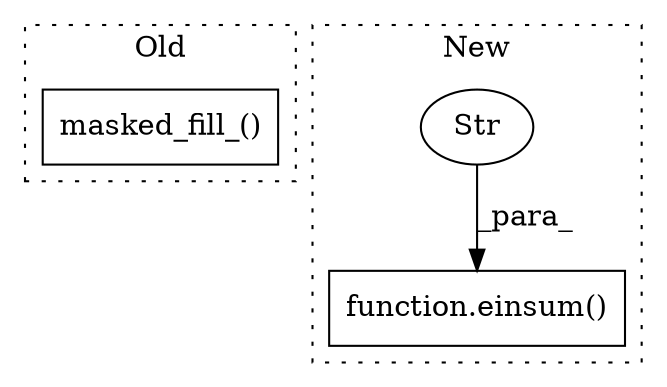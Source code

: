 digraph G {
subgraph cluster0 {
1 [label="masked_fill_()" a="75" s="5718,5758" l="24,1" shape="box"];
label = "Old";
style="dotted";
}
subgraph cluster1 {
2 [label="function.einsum()" a="75" s="4567,4612" l="7,1" shape="box"];
3 [label="Str" a="66" s="4574" l="23" shape="ellipse"];
label = "New";
style="dotted";
}
3 -> 2 [label="_para_"];
}